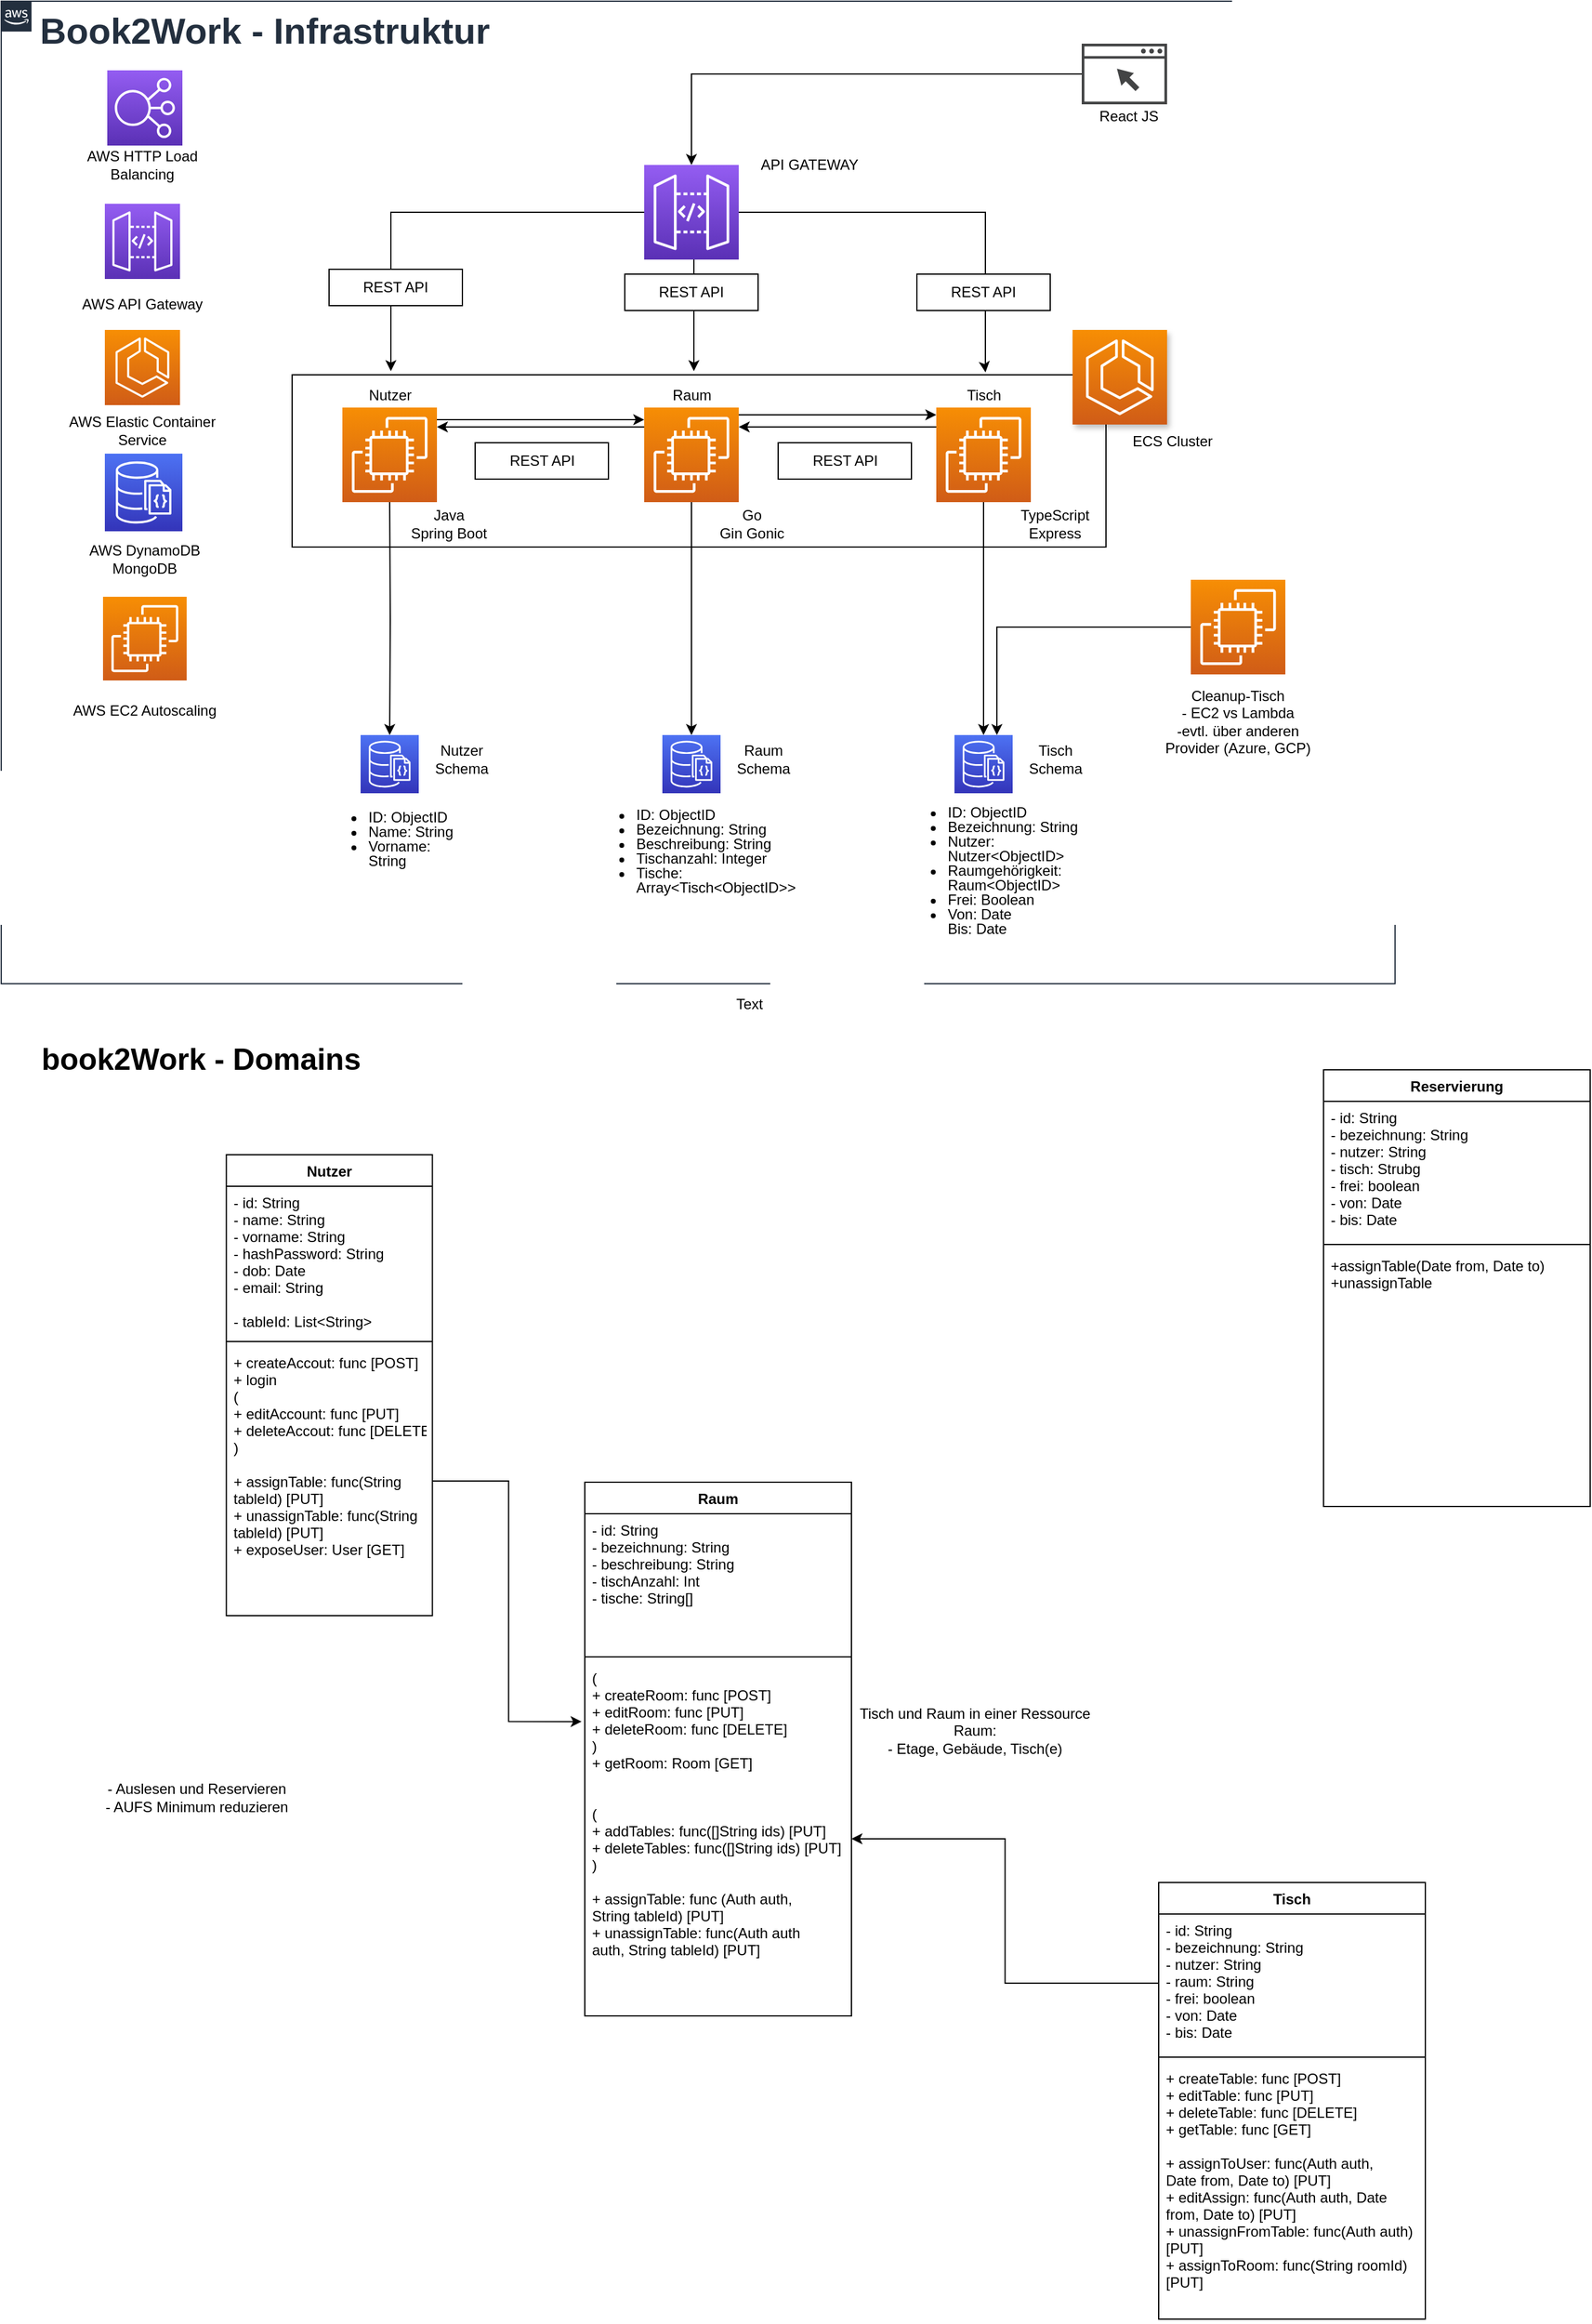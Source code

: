 <mxfile version="13.6.4" type="github">
  <diagram id="Ht1M8jgEwFfnCIfOTk4-" name="Page-1">
    <mxGraphModel dx="1718" dy="936" grid="1" gridSize="10" guides="1" tooltips="1" connect="1" arrows="1" fold="1" page="1" pageScale="1" pageWidth="1169" pageHeight="827" math="0" shadow="0">
      <root>
        <mxCell id="0" />
        <mxCell id="1" parent="0" />
        <mxCell id="wH5Ers80hM915nKeiFpg-1" value="" style="outlineConnect=0;fontColor=#232F3E;gradientColor=#4D72F3;gradientDirection=north;fillColor=#3334B9;strokeColor=#ffffff;dashed=0;verticalLabelPosition=bottom;verticalAlign=top;align=center;html=1;fontSize=12;fontStyle=0;aspect=fixed;shape=mxgraph.aws4.resourceIcon;resIcon=mxgraph.aws4.documentdb_with_mongodb_compatibility;" parent="1" vertex="1">
          <mxGeometry x="305.5" y="614" width="48" height="48" as="geometry" />
        </mxCell>
        <mxCell id="wH5Ers80hM915nKeiFpg-2" value="" style="outlineConnect=0;fontColor=#232F3E;gradientColor=#4D72F3;gradientDirection=north;fillColor=#3334B9;strokeColor=#ffffff;dashed=0;verticalLabelPosition=bottom;verticalAlign=top;align=center;html=1;fontSize=12;fontStyle=0;aspect=fixed;shape=mxgraph.aws4.resourceIcon;resIcon=mxgraph.aws4.documentdb_with_mongodb_compatibility;" parent="1" vertex="1">
          <mxGeometry x="554.5" y="614" width="48" height="48" as="geometry" />
        </mxCell>
        <mxCell id="wH5Ers80hM915nKeiFpg-3" value="" style="outlineConnect=0;fontColor=#232F3E;gradientColor=#4D72F3;gradientDirection=north;fillColor=#3334B9;strokeColor=#ffffff;dashed=0;verticalLabelPosition=bottom;verticalAlign=top;align=center;html=1;fontSize=12;fontStyle=0;aspect=fixed;shape=mxgraph.aws4.resourceIcon;resIcon=mxgraph.aws4.documentdb_with_mongodb_compatibility;" parent="1" vertex="1">
          <mxGeometry x="795.5" y="614" width="48" height="48" as="geometry" />
        </mxCell>
        <mxCell id="wH5Ers80hM915nKeiFpg-7" style="edgeStyle=orthogonalEdgeStyle;rounded=0;orthogonalLoop=1;jettySize=auto;html=1;" parent="1" target="wH5Ers80hM915nKeiFpg-1" edge="1">
          <mxGeometry relative="1" as="geometry">
            <mxPoint x="329.5" y="422" as="sourcePoint" />
          </mxGeometry>
        </mxCell>
        <mxCell id="wH5Ers80hM915nKeiFpg-9" style="edgeStyle=orthogonalEdgeStyle;rounded=0;orthogonalLoop=1;jettySize=auto;html=1;" parent="1" target="wH5Ers80hM915nKeiFpg-3" edge="1">
          <mxGeometry relative="1" as="geometry">
            <Array as="points">
              <mxPoint x="819.5" y="564" />
              <mxPoint x="819.5" y="564" />
            </Array>
            <mxPoint x="819.5" y="422" as="sourcePoint" />
          </mxGeometry>
        </mxCell>
        <mxCell id="wH5Ers80hM915nKeiFpg-8" style="edgeStyle=orthogonalEdgeStyle;rounded=0;orthogonalLoop=1;jettySize=auto;html=1;" parent="1" target="wH5Ers80hM915nKeiFpg-2" edge="1">
          <mxGeometry relative="1" as="geometry">
            <Array as="points">
              <mxPoint x="578.5" y="544" />
              <mxPoint x="578.5" y="544" />
            </Array>
            <mxPoint x="578.5" y="422" as="sourcePoint" />
          </mxGeometry>
        </mxCell>
        <mxCell id="wH5Ers80hM915nKeiFpg-30" style="edgeStyle=orthogonalEdgeStyle;rounded=0;orthogonalLoop=1;jettySize=auto;html=1;" parent="1" edge="1">
          <mxGeometry relative="1" as="geometry">
            <Array as="points">
              <mxPoint x="460.5" y="364" />
              <mxPoint x="460.5" y="364" />
            </Array>
            <mxPoint x="368.5" y="364" as="targetPoint" />
          </mxGeometry>
        </mxCell>
        <mxCell id="wH5Ers80hM915nKeiFpg-32" style="edgeStyle=orthogonalEdgeStyle;rounded=0;orthogonalLoop=1;jettySize=auto;html=1;" parent="1" edge="1">
          <mxGeometry relative="1" as="geometry">
            <Array as="points">
              <mxPoint x="700.5" y="354" />
              <mxPoint x="700.5" y="354" />
            </Array>
            <mxPoint x="617.5" y="354" as="sourcePoint" />
          </mxGeometry>
        </mxCell>
        <mxCell id="wH5Ers80hM915nKeiFpg-11" style="edgeStyle=orthogonalEdgeStyle;rounded=0;orthogonalLoop=1;jettySize=auto;html=1;" parent="1" source="wH5Ers80hM915nKeiFpg-10" edge="1">
          <mxGeometry relative="1" as="geometry">
            <mxPoint x="330.5" y="314" as="targetPoint" />
            <Array as="points">
              <mxPoint x="330.5" y="183" />
              <mxPoint x="330.5" y="314" />
            </Array>
          </mxGeometry>
        </mxCell>
        <mxCell id="wH5Ers80hM915nKeiFpg-12" style="edgeStyle=orthogonalEdgeStyle;rounded=0;orthogonalLoop=1;jettySize=auto;html=1;" parent="1" source="wH5Ers80hM915nKeiFpg-10" edge="1">
          <mxGeometry relative="1" as="geometry">
            <mxPoint x="580.5" y="314" as="targetPoint" />
            <Array as="points">
              <mxPoint x="580.5" y="314" />
            </Array>
          </mxGeometry>
        </mxCell>
        <mxCell id="wH5Ers80hM915nKeiFpg-13" style="edgeStyle=orthogonalEdgeStyle;rounded=0;orthogonalLoop=1;jettySize=auto;html=1;entryX=0.852;entryY=-0.014;entryDx=0;entryDy=0;entryPerimeter=0;" parent="1" source="wH5Ers80hM915nKeiFpg-10" target="gDSX4b1H0sgUcGB8sF_O-24" edge="1">
          <mxGeometry relative="1" as="geometry">
            <mxPoint x="820.5" y="324" as="targetPoint" />
            <Array as="points">
              <mxPoint x="821" y="183" />
              <mxPoint x="821" y="314" />
              <mxPoint x="821" y="314" />
            </Array>
          </mxGeometry>
        </mxCell>
        <mxCell id="wH5Ers80hM915nKeiFpg-10" value="" style="outlineConnect=0;fontColor=#232F3E;gradientColor=#945DF2;gradientDirection=north;fillColor=#5A30B5;strokeColor=#ffffff;dashed=0;verticalLabelPosition=bottom;verticalAlign=top;align=center;html=1;fontSize=12;fontStyle=0;aspect=fixed;shape=mxgraph.aws4.resourceIcon;resIcon=mxgraph.aws4.api_gateway;" parent="1" vertex="1">
          <mxGeometry x="539.5" y="144" width="78" height="78" as="geometry" />
        </mxCell>
        <mxCell id="wH5Ers80hM915nKeiFpg-14" value="" style="outlineConnect=0;fontColor=#232F3E;gradientColor=#945DF2;gradientDirection=north;fillColor=#5A30B5;strokeColor=#ffffff;dashed=0;verticalLabelPosition=bottom;verticalAlign=top;align=center;html=1;fontSize=12;fontStyle=0;aspect=fixed;shape=mxgraph.aws4.resourceIcon;resIcon=mxgraph.aws4.elastic_load_balancing;" parent="1" vertex="1">
          <mxGeometry x="96.5" y="66" width="62" height="62" as="geometry" />
        </mxCell>
        <mxCell id="wH5Ers80hM915nKeiFpg-17" value="Nutzer" style="text;html=1;strokeColor=none;fillColor=none;align=center;verticalAlign=middle;whiteSpace=wrap;rounded=0;" parent="1" vertex="1">
          <mxGeometry x="309.5" y="324" width="40" height="20" as="geometry" />
        </mxCell>
        <mxCell id="wH5Ers80hM915nKeiFpg-18" value="Raum" style="text;html=1;strokeColor=none;fillColor=none;align=center;verticalAlign=middle;whiteSpace=wrap;rounded=0;" parent="1" vertex="1">
          <mxGeometry x="558.5" y="324" width="40" height="20" as="geometry" />
        </mxCell>
        <mxCell id="wH5Ers80hM915nKeiFpg-19" value="Tisch" style="text;html=1;strokeColor=none;fillColor=none;align=center;verticalAlign=middle;whiteSpace=wrap;rounded=0;" parent="1" vertex="1">
          <mxGeometry x="799.5" y="324" width="40" height="20" as="geometry" />
        </mxCell>
        <mxCell id="wH5Ers80hM915nKeiFpg-21" style="edgeStyle=orthogonalEdgeStyle;rounded=0;orthogonalLoop=1;jettySize=auto;html=1;" parent="1" edge="1">
          <mxGeometry relative="1" as="geometry">
            <mxPoint x="368.5" y="354" as="sourcePoint" />
            <mxPoint x="539.5" y="354" as="targetPoint" />
            <Array as="points">
              <mxPoint x="368.5" y="354" />
            </Array>
          </mxGeometry>
        </mxCell>
        <mxCell id="wH5Ers80hM915nKeiFpg-34" value="&lt;ul style=&quot;line-height: 100%&quot;&gt;&lt;li&gt;ID: ObjectID&lt;/li&gt;&lt;li&gt;Name: String&lt;br&gt;&lt;/li&gt;&lt;li&gt;Vorname: String&lt;/li&gt;&lt;/ul&gt;" style="text;html=1;strokeColor=none;fillColor=none;align=left;verticalAlign=middle;whiteSpace=wrap;rounded=0;" parent="1" vertex="1">
          <mxGeometry x="269.5" y="624" width="120" height="150" as="geometry" />
        </mxCell>
        <mxCell id="wH5Ers80hM915nKeiFpg-35" value="&lt;ul style=&quot;line-height: 100%&quot;&gt;&lt;li&gt;ID: ObjectID&lt;/li&gt;&lt;li&gt;Bezeichnung: String&lt;br&gt;&lt;/li&gt;&lt;li&gt;Beschreibung: String&lt;/li&gt;&lt;li&gt;Tischanzahl: Integer&lt;/li&gt;&lt;li&gt;Tische: Array&amp;lt;Tisch&amp;lt;ObjectID&amp;gt;&amp;gt;&lt;/li&gt;&lt;/ul&gt;" style="text;html=1;strokeColor=none;fillColor=none;align=left;verticalAlign=middle;whiteSpace=wrap;rounded=0;" parent="1" vertex="1">
          <mxGeometry x="490.5" y="634" width="210" height="150" as="geometry" />
        </mxCell>
        <mxCell id="wH5Ers80hM915nKeiFpg-36" value="&lt;ul style=&quot;line-height: 100%&quot;&gt;&lt;li&gt;ID: ObjectID&lt;/li&gt;&lt;li&gt;Bezeichnung: String&lt;br&gt;&lt;/li&gt;&lt;li&gt;Nutzer: Nutzer&amp;lt;ObjectID&amp;gt;&lt;/li&gt;&lt;li&gt;Raumgehörigkeit: Raum&amp;lt;ObjectID&amp;gt;&lt;/li&gt;&lt;li&gt;Frei: Boolean&lt;/li&gt;&lt;li&gt;Von: Date&lt;br&gt;Bis: Date&lt;/li&gt;&lt;/ul&gt;" style="text;html=1;strokeColor=none;fillColor=none;align=left;verticalAlign=middle;whiteSpace=wrap;rounded=0;" parent="1" vertex="1">
          <mxGeometry x="747.5" y="650" width="180" height="150" as="geometry" />
        </mxCell>
        <mxCell id="wH5Ers80hM915nKeiFpg-43" style="edgeStyle=orthogonalEdgeStyle;rounded=0;orthogonalLoop=1;jettySize=auto;html=1;" parent="1" source="wH5Ers80hM915nKeiFpg-42" target="wH5Ers80hM915nKeiFpg-10" edge="1">
          <mxGeometry relative="1" as="geometry">
            <mxPoint x="580.5" y="54" as="targetPoint" />
          </mxGeometry>
        </mxCell>
        <mxCell id="wH5Ers80hM915nKeiFpg-42" value="" style="pointerEvents=1;shadow=0;dashed=0;html=1;strokeColor=none;fillColor=#434445;aspect=fixed;labelPosition=center;verticalLabelPosition=bottom;verticalAlign=top;align=center;outlineConnect=0;shape=mxgraph.vvd.web_browser;" parent="1" vertex="1">
          <mxGeometry x="900.5" y="44" width="70.42" height="50" as="geometry" />
        </mxCell>
        <mxCell id="wH5Ers80hM915nKeiFpg-44" value="Nutzer&lt;br&gt;Schema" style="text;html=1;strokeColor=none;fillColor=none;align=center;verticalAlign=middle;whiteSpace=wrap;rounded=0;" parent="1" vertex="1">
          <mxGeometry x="368.5" y="624" width="40" height="20" as="geometry" />
        </mxCell>
        <mxCell id="wH5Ers80hM915nKeiFpg-45" value="Raum&lt;br&gt;Schema" style="text;html=1;strokeColor=none;fillColor=none;align=center;verticalAlign=middle;whiteSpace=wrap;rounded=0;" parent="1" vertex="1">
          <mxGeometry x="617.5" y="624" width="40" height="20" as="geometry" />
        </mxCell>
        <mxCell id="wH5Ers80hM915nKeiFpg-46" value="Tisch&lt;br&gt;Schema" style="text;html=1;strokeColor=none;fillColor=none;align=center;verticalAlign=middle;whiteSpace=wrap;rounded=0;" parent="1" vertex="1">
          <mxGeometry x="858.5" y="624" width="40" height="20" as="geometry" />
        </mxCell>
        <mxCell id="wH5Ers80hM915nKeiFpg-48" value="Java&lt;br&gt;Spring Boot" style="text;html=1;strokeColor=none;fillColor=none;align=center;verticalAlign=middle;whiteSpace=wrap;rounded=0;" parent="1" vertex="1">
          <mxGeometry x="340" y="430" width="77" height="20" as="geometry" />
        </mxCell>
        <mxCell id="wH5Ers80hM915nKeiFpg-49" value="Go&lt;br&gt;Gin Gonic" style="text;html=1;strokeColor=none;fillColor=none;align=center;verticalAlign=middle;whiteSpace=wrap;rounded=0;" parent="1" vertex="1">
          <mxGeometry x="590" y="430" width="77" height="20" as="geometry" />
        </mxCell>
        <mxCell id="wH5Ers80hM915nKeiFpg-50" value="TypeScript&lt;br&gt;Express" style="text;html=1;strokeColor=none;fillColor=none;align=center;verticalAlign=middle;whiteSpace=wrap;rounded=0;" parent="1" vertex="1">
          <mxGeometry x="839.5" y="430" width="77" height="20" as="geometry" />
        </mxCell>
        <mxCell id="wH5Ers80hM915nKeiFpg-51" value="React JS" style="text;html=1;strokeColor=none;fillColor=none;align=center;verticalAlign=middle;whiteSpace=wrap;rounded=0;" parent="1" vertex="1">
          <mxGeometry x="900.5" y="94" width="77" height="20" as="geometry" />
        </mxCell>
        <mxCell id="wH5Ers80hM915nKeiFpg-52" value="" style="outlineConnect=0;fontColor=#232F3E;gradientColor=#945DF2;gradientDirection=north;fillColor=#5A30B5;strokeColor=#ffffff;dashed=0;verticalLabelPosition=bottom;verticalAlign=top;align=center;html=1;fontSize=12;fontStyle=0;aspect=fixed;shape=mxgraph.aws4.resourceIcon;resIcon=mxgraph.aws4.api_gateway;" parent="1" vertex="1">
          <mxGeometry x="94.5" y="176" width="62" height="62" as="geometry" />
        </mxCell>
        <mxCell id="wH5Ers80hM915nKeiFpg-53" value="" style="outlineConnect=0;fontColor=#232F3E;gradientColor=#F78E04;gradientDirection=north;fillColor=#D05C17;strokeColor=#ffffff;dashed=0;verticalLabelPosition=bottom;verticalAlign=top;align=center;html=1;fontSize=12;fontStyle=0;aspect=fixed;shape=mxgraph.aws4.resourceIcon;resIcon=mxgraph.aws4.ecs;" parent="1" vertex="1">
          <mxGeometry x="94.5" y="280" width="62" height="62" as="geometry" />
        </mxCell>
        <mxCell id="wH5Ers80hM915nKeiFpg-54" value="" style="outlineConnect=0;fontColor=#232F3E;gradientColor=#4D72F3;gradientDirection=north;fillColor=#3334B9;strokeColor=#ffffff;dashed=0;verticalLabelPosition=bottom;verticalAlign=top;align=center;html=1;fontSize=12;fontStyle=0;aspect=fixed;shape=mxgraph.aws4.resourceIcon;resIcon=mxgraph.aws4.documentdb_with_mongodb_compatibility;" parent="1" vertex="1">
          <mxGeometry x="94.5" y="382" width="64" height="64" as="geometry" />
        </mxCell>
        <mxCell id="wH5Ers80hM915nKeiFpg-55" value="AWS HTTP Load Balancing" style="text;html=1;strokeColor=none;fillColor=none;align=center;verticalAlign=middle;whiteSpace=wrap;rounded=0;" parent="1" vertex="1">
          <mxGeometry x="60" y="134" width="131" height="20" as="geometry" />
        </mxCell>
        <mxCell id="wH5Ers80hM915nKeiFpg-56" value="AWS API Gateway" style="text;html=1;strokeColor=none;fillColor=none;align=center;verticalAlign=middle;whiteSpace=wrap;rounded=0;" parent="1" vertex="1">
          <mxGeometry x="60" y="249" width="131" height="20" as="geometry" />
        </mxCell>
        <mxCell id="wH5Ers80hM915nKeiFpg-57" value="AWS Elastic Container Service" style="text;html=1;strokeColor=none;fillColor=none;align=center;verticalAlign=middle;whiteSpace=wrap;rounded=0;" parent="1" vertex="1">
          <mxGeometry x="60" y="353" width="131" height="20" as="geometry" />
        </mxCell>
        <mxCell id="wH5Ers80hM915nKeiFpg-58" value="AWS DynamoDB&lt;br&gt;MongoDB" style="text;html=1;strokeColor=none;fillColor=none;align=center;verticalAlign=middle;whiteSpace=wrap;rounded=0;" parent="1" vertex="1">
          <mxGeometry x="62" y="459" width="131" height="20" as="geometry" />
        </mxCell>
        <mxCell id="wH5Ers80hM915nKeiFpg-59" value="&lt;font style=&quot;font-size: 30px&quot;&gt;&lt;b&gt;Book2Work - Infrastruktur&lt;/b&gt;&lt;/font&gt;" style="points=[[0,0],[0.25,0],[0.5,0],[0.75,0],[1,0],[1,0.25],[1,0.5],[1,0.75],[1,1],[0.75,1],[0.5,1],[0.25,1],[0,1],[0,0.75],[0,0.5],[0,0.25]];outlineConnect=0;gradientColor=none;html=1;whiteSpace=wrap;fontSize=12;fontStyle=0;shape=mxgraph.aws4.group;grIcon=mxgraph.aws4.group_aws_cloud_alt;strokeColor=#232F3E;fillColor=none;verticalAlign=top;align=left;spacingLeft=30;fontColor=#232F3E;dashed=0;" parent="1" vertex="1">
          <mxGeometry x="9" y="9" width="1150" height="810" as="geometry" />
        </mxCell>
        <mxCell id="gDSX4b1H0sgUcGB8sF_O-1" value="API GATEWAY" style="text;html=1;strokeColor=none;fillColor=none;align=center;verticalAlign=middle;whiteSpace=wrap;rounded=0;" parent="1" vertex="1">
          <mxGeometry x="630.5" y="134" width="90" height="20" as="geometry" />
        </mxCell>
        <mxCell id="gDSX4b1H0sgUcGB8sF_O-4" style="edgeStyle=orthogonalEdgeStyle;rounded=0;orthogonalLoop=1;jettySize=auto;html=1;" parent="1" target="wH5Ers80hM915nKeiFpg-3" edge="1">
          <mxGeometry relative="1" as="geometry">
            <mxPoint x="840.5" y="604" as="targetPoint" />
            <mxPoint x="990.5" y="525" as="sourcePoint" />
            <Array as="points">
              <mxPoint x="830.5" y="525" />
            </Array>
          </mxGeometry>
        </mxCell>
        <mxCell id="gDSX4b1H0sgUcGB8sF_O-5" value="Cleanup-Tisch&lt;br&gt;- EC2 vs Lambda&lt;br&gt;-evtl. über anderen Provider (Azure, GCP)" style="text;html=1;strokeColor=none;fillColor=none;align=center;verticalAlign=middle;whiteSpace=wrap;rounded=0;" parent="1" vertex="1">
          <mxGeometry x="964" y="520" width="131" height="166" as="geometry" />
        </mxCell>
        <mxCell id="gDSX4b1H0sgUcGB8sF_O-7" value="" style="rounded=0;whiteSpace=wrap;html=1;" parent="1" vertex="1">
          <mxGeometry x="279.5" y="230" width="110" height="30" as="geometry" />
        </mxCell>
        <mxCell id="gDSX4b1H0sgUcGB8sF_O-8" value="REST API" style="text;html=1;strokeColor=none;fillColor=none;align=center;verticalAlign=middle;whiteSpace=wrap;rounded=0;" parent="1" vertex="1">
          <mxGeometry x="304.25" y="235" width="60.5" height="20" as="geometry" />
        </mxCell>
        <mxCell id="gDSX4b1H0sgUcGB8sF_O-9" value="" style="rounded=0;whiteSpace=wrap;html=1;" parent="1" vertex="1">
          <mxGeometry x="523.5" y="234" width="110" height="30" as="geometry" />
        </mxCell>
        <mxCell id="gDSX4b1H0sgUcGB8sF_O-10" value="REST API" style="text;html=1;strokeColor=none;fillColor=none;align=center;verticalAlign=middle;whiteSpace=wrap;rounded=0;" parent="1" vertex="1">
          <mxGeometry x="548.25" y="239" width="60.5" height="20" as="geometry" />
        </mxCell>
        <mxCell id="gDSX4b1H0sgUcGB8sF_O-11" value="" style="rounded=0;whiteSpace=wrap;html=1;" parent="1" vertex="1">
          <mxGeometry x="764.5" y="234" width="110" height="30" as="geometry" />
        </mxCell>
        <mxCell id="gDSX4b1H0sgUcGB8sF_O-12" value="REST API" style="text;html=1;strokeColor=none;fillColor=none;align=center;verticalAlign=middle;whiteSpace=wrap;rounded=0;" parent="1" vertex="1">
          <mxGeometry x="789.25" y="239" width="60.5" height="20" as="geometry" />
        </mxCell>
        <mxCell id="gDSX4b1H0sgUcGB8sF_O-13" value="" style="rounded=0;whiteSpace=wrap;html=1;" parent="1" vertex="1">
          <mxGeometry x="400" y="373" width="110" height="30" as="geometry" />
        </mxCell>
        <mxCell id="gDSX4b1H0sgUcGB8sF_O-14" value="REST API" style="text;html=1;strokeColor=none;fillColor=none;align=center;verticalAlign=middle;whiteSpace=wrap;rounded=0;" parent="1" vertex="1">
          <mxGeometry x="424.75" y="378" width="60.5" height="20" as="geometry" />
        </mxCell>
        <mxCell id="gDSX4b1H0sgUcGB8sF_O-15" value="" style="rounded=0;whiteSpace=wrap;html=1;" parent="1" vertex="1">
          <mxGeometry x="650" y="373" width="110" height="30" as="geometry" />
        </mxCell>
        <mxCell id="gDSX4b1H0sgUcGB8sF_O-16" value="REST API" style="text;html=1;strokeColor=none;fillColor=none;align=center;verticalAlign=middle;whiteSpace=wrap;rounded=0;" parent="1" vertex="1">
          <mxGeometry x="674.75" y="378" width="60.5" height="20" as="geometry" />
        </mxCell>
        <mxCell id="gDSX4b1H0sgUcGB8sF_O-17" value="" style="outlineConnect=0;fontColor=#232F3E;gradientColor=#F78E04;gradientDirection=north;fillColor=#D05C17;strokeColor=#ffffff;dashed=0;verticalLabelPosition=bottom;verticalAlign=top;align=center;html=1;fontSize=12;fontStyle=0;aspect=fixed;shape=mxgraph.aws4.resourceIcon;resIcon=mxgraph.aws4.ec2;" parent="1" vertex="1">
          <mxGeometry x="290.5" y="344" width="78" height="78" as="geometry" />
        </mxCell>
        <mxCell id="gDSX4b1H0sgUcGB8sF_O-20" style="edgeStyle=orthogonalEdgeStyle;rounded=0;orthogonalLoop=1;jettySize=auto;html=1;" parent="1" source="gDSX4b1H0sgUcGB8sF_O-18" target="gDSX4b1H0sgUcGB8sF_O-19" edge="1">
          <mxGeometry relative="1" as="geometry">
            <Array as="points">
              <mxPoint x="700" y="350" />
              <mxPoint x="700" y="350" />
            </Array>
          </mxGeometry>
        </mxCell>
        <mxCell id="gDSX4b1H0sgUcGB8sF_O-21" style="edgeStyle=orthogonalEdgeStyle;rounded=0;orthogonalLoop=1;jettySize=auto;html=1;" parent="1" source="gDSX4b1H0sgUcGB8sF_O-18" target="gDSX4b1H0sgUcGB8sF_O-17" edge="1">
          <mxGeometry relative="1" as="geometry">
            <Array as="points">
              <mxPoint x="430" y="360" />
              <mxPoint x="430" y="360" />
            </Array>
          </mxGeometry>
        </mxCell>
        <mxCell id="gDSX4b1H0sgUcGB8sF_O-18" value="" style="outlineConnect=0;fontColor=#232F3E;gradientColor=#F78E04;gradientDirection=north;fillColor=#D05C17;strokeColor=#ffffff;dashed=0;verticalLabelPosition=bottom;verticalAlign=top;align=center;html=1;fontSize=12;fontStyle=0;aspect=fixed;shape=mxgraph.aws4.resourceIcon;resIcon=mxgraph.aws4.ec2;" parent="1" vertex="1">
          <mxGeometry x="539.5" y="344" width="78" height="78" as="geometry" />
        </mxCell>
        <mxCell id="gDSX4b1H0sgUcGB8sF_O-22" style="edgeStyle=orthogonalEdgeStyle;rounded=0;orthogonalLoop=1;jettySize=auto;html=1;" parent="1" source="gDSX4b1H0sgUcGB8sF_O-19" target="gDSX4b1H0sgUcGB8sF_O-18" edge="1">
          <mxGeometry relative="1" as="geometry">
            <Array as="points">
              <mxPoint x="700" y="360" />
              <mxPoint x="700" y="360" />
            </Array>
          </mxGeometry>
        </mxCell>
        <mxCell id="gDSX4b1H0sgUcGB8sF_O-19" value="" style="outlineConnect=0;fontColor=#232F3E;gradientColor=#F78E04;gradientDirection=north;fillColor=#D05C17;strokeColor=#ffffff;dashed=0;verticalLabelPosition=bottom;verticalAlign=top;align=center;html=1;fontSize=12;fontStyle=0;aspect=fixed;shape=mxgraph.aws4.resourceIcon;resIcon=mxgraph.aws4.ec2;" parent="1" vertex="1">
          <mxGeometry x="780.5" y="344" width="78" height="78" as="geometry" />
        </mxCell>
        <mxCell id="gDSX4b1H0sgUcGB8sF_O-24" value="" style="rounded=0;whiteSpace=wrap;html=1;fillColor=none;" parent="1" vertex="1">
          <mxGeometry x="249" y="317" width="671.5" height="142" as="geometry" />
        </mxCell>
        <mxCell id="gDSX4b1H0sgUcGB8sF_O-26" value="" style="outlineConnect=0;fontColor=#232F3E;gradientColor=#F78E04;gradientDirection=north;fillColor=#D05C17;strokeColor=#ffffff;dashed=0;verticalLabelPosition=bottom;verticalAlign=top;align=center;html=1;fontSize=12;fontStyle=0;aspect=fixed;shape=mxgraph.aws4.resourceIcon;resIcon=mxgraph.aws4.ec2;" parent="1" vertex="1">
          <mxGeometry x="990.5" y="486" width="78" height="78" as="geometry" />
        </mxCell>
        <mxCell id="gDSX4b1H0sgUcGB8sF_O-27" value="" style="outlineConnect=0;fontColor=#232F3E;gradientColor=#F78E04;gradientDirection=north;fillColor=#D05C17;strokeColor=#ffffff;dashed=0;verticalLabelPosition=bottom;verticalAlign=top;align=center;html=1;fontSize=12;fontStyle=0;aspect=fixed;shape=mxgraph.aws4.resourceIcon;resIcon=mxgraph.aws4.ecs;shadow=1;" parent="1" vertex="1">
          <mxGeometry x="892.92" y="280" width="78" height="78" as="geometry" />
        </mxCell>
        <mxCell id="gDSX4b1H0sgUcGB8sF_O-28" value="ECS Cluster" style="text;html=1;strokeColor=none;fillColor=none;align=center;verticalAlign=middle;whiteSpace=wrap;rounded=0;shadow=1;" parent="1" vertex="1">
          <mxGeometry x="930.92" y="362" width="89.08" height="20" as="geometry" />
        </mxCell>
        <mxCell id="gDSX4b1H0sgUcGB8sF_O-30" value="" style="outlineConnect=0;fontColor=#232F3E;gradientColor=#F78E04;gradientDirection=north;fillColor=#D05C17;strokeColor=#ffffff;dashed=0;verticalLabelPosition=bottom;verticalAlign=top;align=center;html=1;fontSize=12;fontStyle=0;aspect=fixed;shape=mxgraph.aws4.resourceIcon;resIcon=mxgraph.aws4.ec2;" parent="1" vertex="1">
          <mxGeometry x="93" y="500" width="69" height="69" as="geometry" />
        </mxCell>
        <mxCell id="gDSX4b1H0sgUcGB8sF_O-31" value="AWS EC2 Autoscaling" style="text;html=1;strokeColor=none;fillColor=none;align=center;verticalAlign=middle;whiteSpace=wrap;rounded=0;" parent="1" vertex="1">
          <mxGeometry x="62" y="584" width="131" height="20" as="geometry" />
        </mxCell>
        <mxCell id="gDSX4b1H0sgUcGB8sF_O-32" value="Text" style="text;html=1;align=center;verticalAlign=middle;resizable=0;points=[];autosize=1;" parent="1" vertex="1">
          <mxGeometry x="606" y="826" width="40" height="20" as="geometry" />
        </mxCell>
        <mxCell id="qNeoaQ0XMOAwww0zAcLS-1" value="Nutzer" style="swimlane;fontStyle=1;align=center;verticalAlign=top;childLayout=stackLayout;horizontal=1;startSize=26;horizontalStack=0;resizeParent=1;resizeParentMax=0;resizeLast=0;collapsible=1;marginBottom=0;" parent="1" vertex="1">
          <mxGeometry x="194.75" y="960" width="170" height="380" as="geometry" />
        </mxCell>
        <mxCell id="qNeoaQ0XMOAwww0zAcLS-2" value="- id: String&#xa;- name: String&#xa;- vorname: String&#xa;- hashPassword: String&#xa;- dob: Date&#xa;- email: String&#xa;&#xa;- tableId: List&lt;String&gt;" style="text;strokeColor=none;fillColor=none;align=left;verticalAlign=top;spacingLeft=4;spacingRight=4;overflow=hidden;rotatable=0;points=[[0,0.5],[1,0.5]];portConstraint=eastwest;" parent="qNeoaQ0XMOAwww0zAcLS-1" vertex="1">
          <mxGeometry y="26" width="170" height="124" as="geometry" />
        </mxCell>
        <mxCell id="qNeoaQ0XMOAwww0zAcLS-3" value="" style="line;strokeWidth=1;fillColor=none;align=left;verticalAlign=middle;spacingTop=-1;spacingLeft=3;spacingRight=3;rotatable=0;labelPosition=right;points=[];portConstraint=eastwest;" parent="qNeoaQ0XMOAwww0zAcLS-1" vertex="1">
          <mxGeometry y="150" width="170" height="8" as="geometry" />
        </mxCell>
        <mxCell id="qNeoaQ0XMOAwww0zAcLS-4" value="+ createAccout: func [POST]&#xa;+ login&#xa;(&#xa;+ editAccount: func [PUT]&#xa;+ deleteAccout: func [DELETE]&#xa;)&#xa;&#xa;+ assignTable: func(String&#xa;tableId) [PUT]&#xa;+ unassignTable: func(String&#xa;tableId) [PUT]&#xa;+ exposeUser: User [GET]" style="text;strokeColor=none;fillColor=none;align=left;verticalAlign=top;spacingLeft=4;spacingRight=4;overflow=hidden;rotatable=0;points=[[0,0.5],[1,0.5]];portConstraint=eastwest;" parent="qNeoaQ0XMOAwww0zAcLS-1" vertex="1">
          <mxGeometry y="158" width="170" height="222" as="geometry" />
        </mxCell>
        <mxCell id="qNeoaQ0XMOAwww0zAcLS-9" value="Raum" style="swimlane;fontStyle=1;align=center;verticalAlign=top;childLayout=stackLayout;horizontal=1;startSize=26;horizontalStack=0;resizeParent=1;resizeParentMax=0;resizeLast=0;collapsible=1;marginBottom=0;" parent="1" vertex="1">
          <mxGeometry x="490.5" y="1230" width="220" height="440" as="geometry" />
        </mxCell>
        <mxCell id="qNeoaQ0XMOAwww0zAcLS-10" value="- id: String&#xa;- bezeichnung: String&#xa;- beschreibung: String&#xa;- tischAnzahl: Int&#xa;- tische: String[]" style="text;strokeColor=none;fillColor=none;align=left;verticalAlign=top;spacingLeft=4;spacingRight=4;overflow=hidden;rotatable=0;points=[[0,0.5],[1,0.5]];portConstraint=eastwest;" parent="qNeoaQ0XMOAwww0zAcLS-9" vertex="1">
          <mxGeometry y="26" width="220" height="114" as="geometry" />
        </mxCell>
        <mxCell id="qNeoaQ0XMOAwww0zAcLS-11" value="" style="line;strokeWidth=1;fillColor=none;align=left;verticalAlign=middle;spacingTop=-1;spacingLeft=3;spacingRight=3;rotatable=0;labelPosition=right;points=[];portConstraint=eastwest;" parent="qNeoaQ0XMOAwww0zAcLS-9" vertex="1">
          <mxGeometry y="140" width="220" height="8" as="geometry" />
        </mxCell>
        <mxCell id="qNeoaQ0XMOAwww0zAcLS-12" value="(&#xa;+ createRoom: func [POST]&#xa;+ editRoom: func [PUT]&#xa;+ deleteRoom: func [DELETE]&#xa;)&#xa;+ getRoom: Room [GET]&#xa;&#xa;&#xa;(&#xa;+ addTables: func([]String ids) [PUT]&#xa;+ deleteTables: func([]String ids) [PUT]&#xa;)&#xa;&#xa;+ assignTable: func (Auth auth,&#xa;String tableId) [PUT]&#xa;+ unassignTable: func(Auth auth&#xa;auth, String tableId) [PUT]" style="text;strokeColor=none;fillColor=none;align=left;verticalAlign=top;spacingLeft=4;spacingRight=4;overflow=hidden;rotatable=0;points=[[0,0.5],[1,0.5]];portConstraint=eastwest;" parent="qNeoaQ0XMOAwww0zAcLS-9" vertex="1">
          <mxGeometry y="148" width="220" height="292" as="geometry" />
        </mxCell>
        <mxCell id="qNeoaQ0XMOAwww0zAcLS-24" style="edgeStyle=orthogonalEdgeStyle;rounded=0;orthogonalLoop=1;jettySize=auto;html=1;entryX=-0.012;entryY=0.169;entryDx=0;entryDy=0;entryPerimeter=0;" parent="1" source="qNeoaQ0XMOAwww0zAcLS-4" target="qNeoaQ0XMOAwww0zAcLS-12" edge="1">
          <mxGeometry relative="1" as="geometry" />
        </mxCell>
        <mxCell id="qNeoaQ0XMOAwww0zAcLS-26" value="&lt;b&gt;&lt;font style=&quot;font-size: 25px&quot;&gt;book2Work - Domains&lt;/font&gt;&lt;/b&gt;" style="text;html=1;strokeColor=none;fillColor=none;align=center;verticalAlign=middle;whiteSpace=wrap;rounded=0;" parent="1" vertex="1">
          <mxGeometry x="9" y="870" width="330" height="20" as="geometry" />
        </mxCell>
        <mxCell id="BtGfj_wxC6aCVbZvy_7l-2" value="Reservierung" style="swimlane;fontStyle=1;align=center;verticalAlign=top;childLayout=stackLayout;horizontal=1;startSize=26;horizontalStack=0;resizeParent=1;resizeParentMax=0;resizeLast=0;collapsible=1;marginBottom=0;" vertex="1" parent="1">
          <mxGeometry x="1100" y="890" width="220" height="360" as="geometry" />
        </mxCell>
        <mxCell id="BtGfj_wxC6aCVbZvy_7l-3" value="- id: String&#xa;- bezeichnung: String&#xa;- nutzer: String&#xa;- tisch: Strubg&#xa;- frei: boolean&#xa;- von: Date&#xa;- bis: Date" style="text;strokeColor=none;fillColor=none;align=left;verticalAlign=top;spacingLeft=4;spacingRight=4;overflow=hidden;rotatable=0;points=[[0,0.5],[1,0.5]];portConstraint=eastwest;" vertex="1" parent="BtGfj_wxC6aCVbZvy_7l-2">
          <mxGeometry y="26" width="220" height="114" as="geometry" />
        </mxCell>
        <mxCell id="BtGfj_wxC6aCVbZvy_7l-4" value="" style="line;strokeWidth=1;fillColor=none;align=left;verticalAlign=middle;spacingTop=-1;spacingLeft=3;spacingRight=3;rotatable=0;labelPosition=right;points=[];portConstraint=eastwest;" vertex="1" parent="BtGfj_wxC6aCVbZvy_7l-2">
          <mxGeometry y="140" width="220" height="8" as="geometry" />
        </mxCell>
        <mxCell id="BtGfj_wxC6aCVbZvy_7l-5" value="+assignTable(Date from, Date to)&#xa;+unassignTable" style="text;strokeColor=none;fillColor=none;align=left;verticalAlign=top;spacingLeft=4;spacingRight=4;overflow=hidden;rotatable=0;points=[[0,0.5],[1,0.5]];portConstraint=eastwest;" vertex="1" parent="BtGfj_wxC6aCVbZvy_7l-2">
          <mxGeometry y="148" width="220" height="212" as="geometry" />
        </mxCell>
        <mxCell id="BtGfj_wxC6aCVbZvy_7l-6" value="Tisch und Raum in einer Ressource&lt;br&gt;Raum:&lt;br&gt;- Etage, Gebäude, Tisch(e)" style="text;html=1;align=center;verticalAlign=middle;resizable=0;points=[];autosize=1;" vertex="1" parent="1">
          <mxGeometry x="706.5" y="1410" width="210" height="50" as="geometry" />
        </mxCell>
        <mxCell id="BtGfj_wxC6aCVbZvy_7l-7" value="- Auslesen und Reservieren&lt;br&gt;- AUFS Minimum reduzieren" style="text;html=1;align=center;verticalAlign=middle;resizable=0;points=[];autosize=1;" vertex="1" parent="1">
          <mxGeometry x="85" y="1475" width="170" height="30" as="geometry" />
        </mxCell>
        <mxCell id="qNeoaQ0XMOAwww0zAcLS-13" value="Tisch" style="swimlane;fontStyle=1;align=center;verticalAlign=top;childLayout=stackLayout;horizontal=1;startSize=26;horizontalStack=0;resizeParent=1;resizeParentMax=0;resizeLast=0;collapsible=1;marginBottom=0;" parent="1" vertex="1">
          <mxGeometry x="964" y="1560" width="220" height="360" as="geometry" />
        </mxCell>
        <mxCell id="qNeoaQ0XMOAwww0zAcLS-14" value="- id: String&#xa;- bezeichnung: String&#xa;- nutzer: String&#xa;- raum: String&#xa;- frei: boolean&#xa;- von: Date&#xa;- bis: Date" style="text;strokeColor=none;fillColor=none;align=left;verticalAlign=top;spacingLeft=4;spacingRight=4;overflow=hidden;rotatable=0;points=[[0,0.5],[1,0.5]];portConstraint=eastwest;" parent="qNeoaQ0XMOAwww0zAcLS-13" vertex="1">
          <mxGeometry y="26" width="220" height="114" as="geometry" />
        </mxCell>
        <mxCell id="qNeoaQ0XMOAwww0zAcLS-15" value="" style="line;strokeWidth=1;fillColor=none;align=left;verticalAlign=middle;spacingTop=-1;spacingLeft=3;spacingRight=3;rotatable=0;labelPosition=right;points=[];portConstraint=eastwest;" parent="qNeoaQ0XMOAwww0zAcLS-13" vertex="1">
          <mxGeometry y="140" width="220" height="8" as="geometry" />
        </mxCell>
        <mxCell id="qNeoaQ0XMOAwww0zAcLS-16" value="+ createTable: func [POST]&#xa;+ editTable: func [PUT]&#xa;+ deleteTable: func [DELETE]&#xa;+ getTable: func [GET]&#xa;&#xa;+ assignToUser: func(Auth auth,&#xa;Date from, Date to) [PUT]&#xa;+ editAssign: func(Auth auth, Date &#xa;from, Date to) [PUT]&#xa;+ unassignFromTable: func(Auth auth)&#xa;[PUT]&#xa;+ assignToRoom: func(String roomId)&#xa;[PUT]" style="text;strokeColor=none;fillColor=none;align=left;verticalAlign=top;spacingLeft=4;spacingRight=4;overflow=hidden;rotatable=0;points=[[0,0.5],[1,0.5]];portConstraint=eastwest;" parent="qNeoaQ0XMOAwww0zAcLS-13" vertex="1">
          <mxGeometry y="148" width="220" height="212" as="geometry" />
        </mxCell>
        <mxCell id="BtGfj_wxC6aCVbZvy_7l-8" style="edgeStyle=orthogonalEdgeStyle;rounded=0;orthogonalLoop=1;jettySize=auto;html=1;" edge="1" parent="1" source="qNeoaQ0XMOAwww0zAcLS-14" target="qNeoaQ0XMOAwww0zAcLS-12">
          <mxGeometry relative="1" as="geometry" />
        </mxCell>
      </root>
    </mxGraphModel>
  </diagram>
</mxfile>
